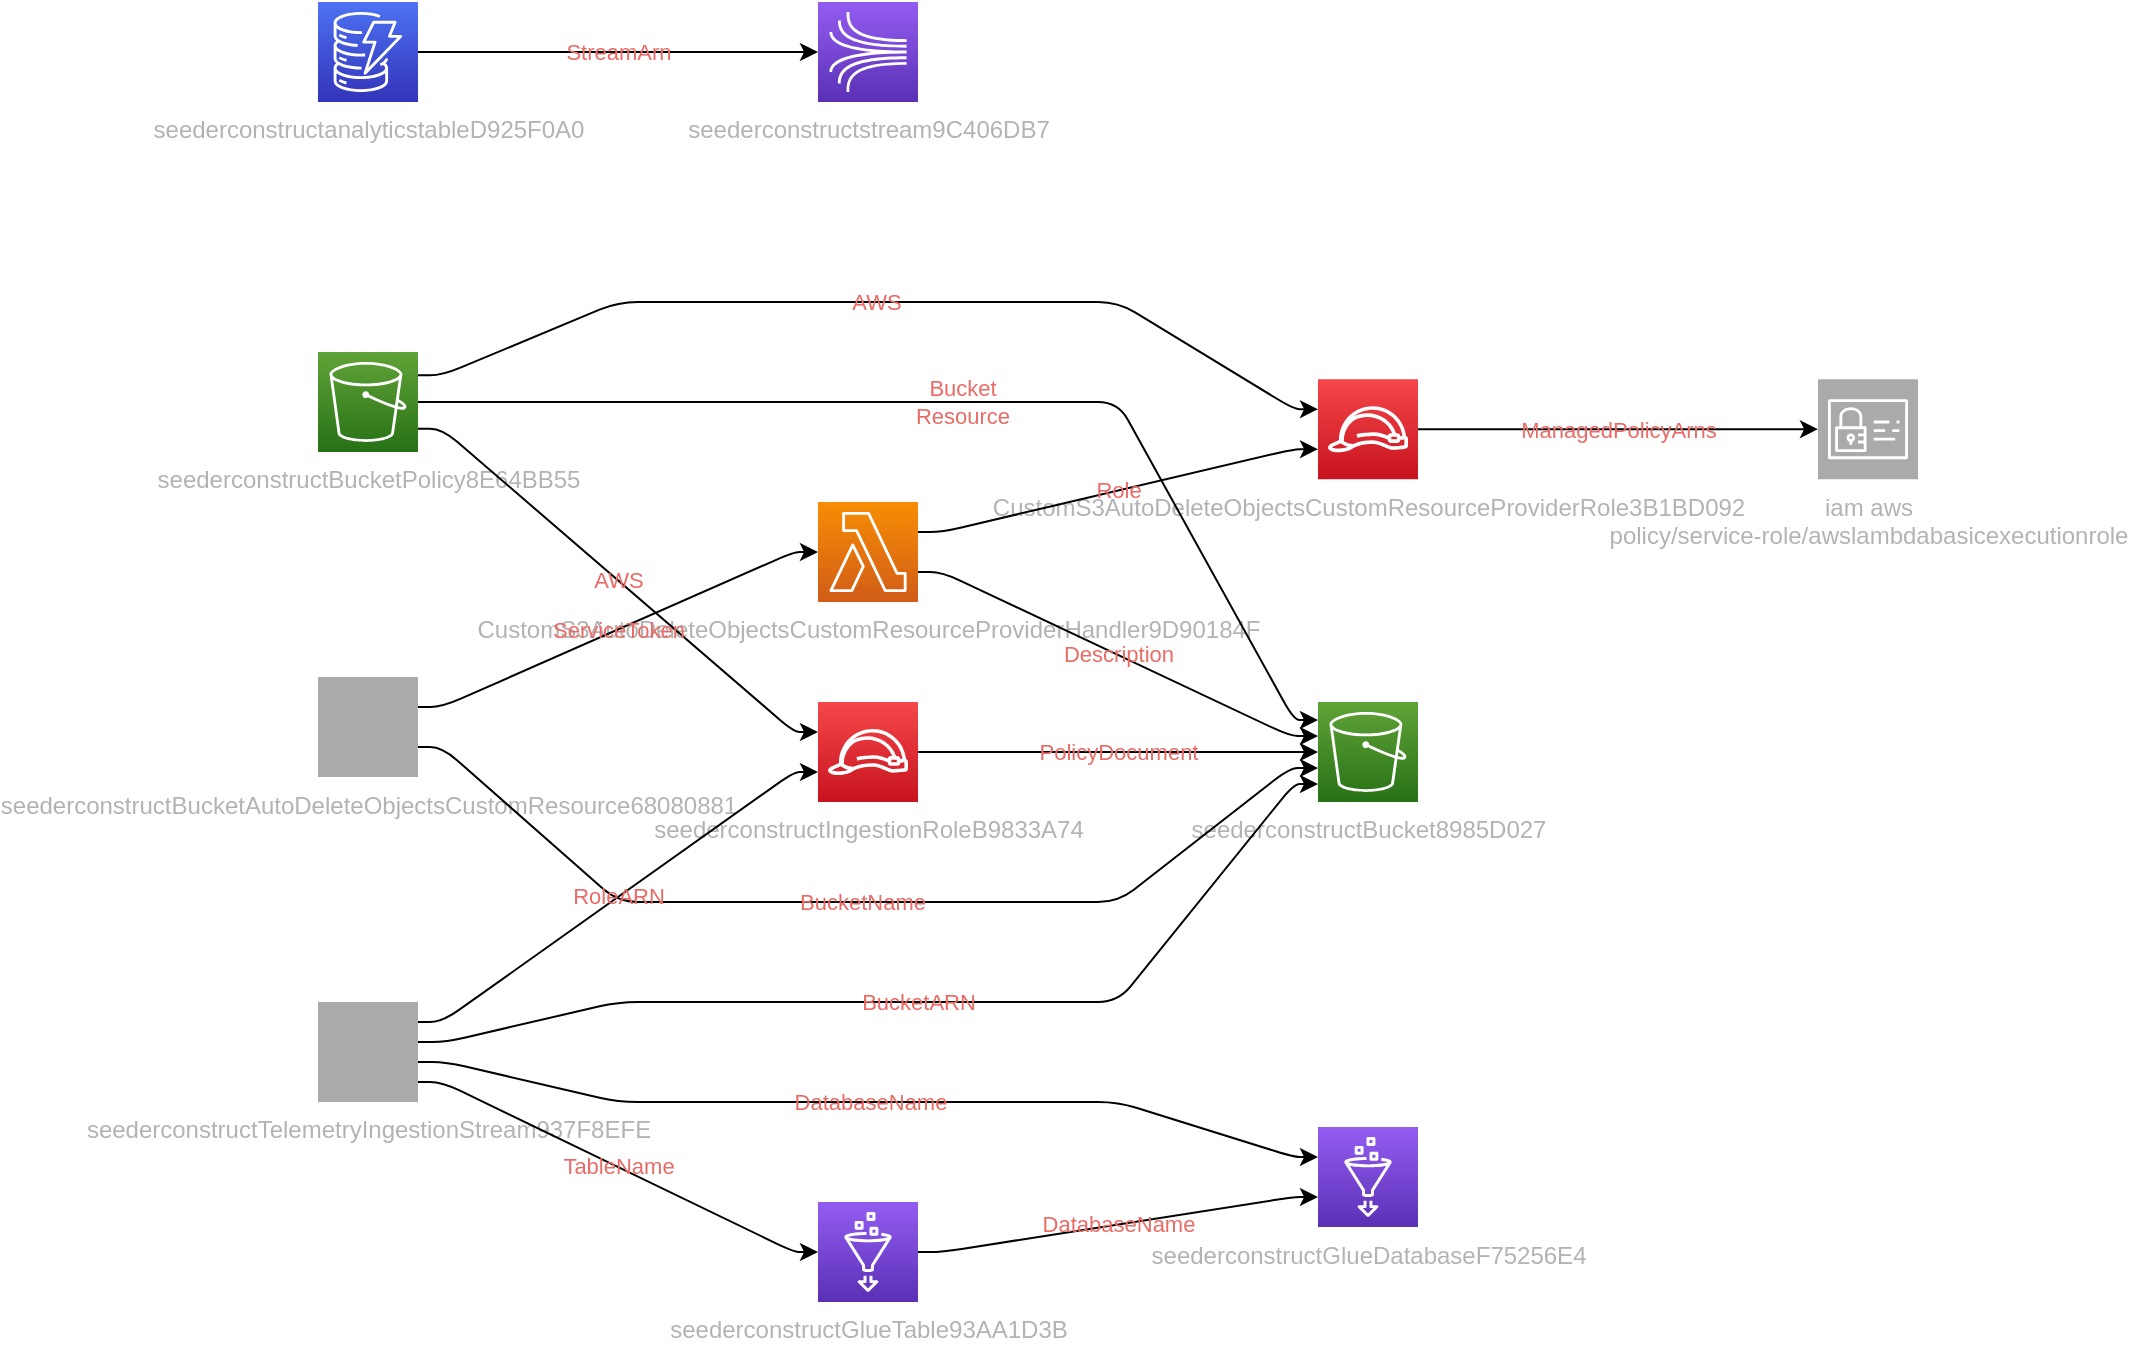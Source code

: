 <mxfile version="13.1.3" pages="2">
            <diagram id="diagramid" name="Diagram">
              <mxGraphModel><root><mxCell id="0"/><mxCell id="1" parent="0"/><mxCell id="2" value="seederconstructBucket8985D027" style="outlineConnect=0;fontColor=#B3B3B3;gradientColor=#60A337;gradientDirection=north;fillColor=#277116;strokeColor=#ffffff;dashed=0;verticalLabelPosition=bottom;verticalAlign=top;align=center;html=1;fontSize=12;fontStyle=0;aspect=fixed;shape=mxgraph.aws4.resourceIcon;resIcon=mxgraph.aws4.s3;" vertex="1" parent="1"><mxGeometry x="500" y="350" width="50" height="50" as="geometry"/></mxCell><mxCell id="3" value="seederconstructBucketPolicy8E64BB55" style="outlineConnect=0;fontColor=#B3B3B3;gradientColor=#60A337;gradientDirection=north;fillColor=#277116;strokeColor=#ffffff;dashed=0;verticalLabelPosition=bottom;verticalAlign=top;align=center;html=1;fontSize=12;fontStyle=0;aspect=fixed;shape=mxgraph.aws4.resourceIcon;resIcon=mxgraph.aws4.s3;" vertex="1" parent="1"><mxGeometry y="175" width="50" height="50" as="geometry"/></mxCell><mxCell id="4" value="seederconstructBucketAutoDeleteObjectsCustomResource68080881" style="outlineConnect=0;fontColor=#B3B3B3;gradientColor=#aaaaaa;gradientDirection=north;fillColor=#aaaaaa;strokeColor=#ffffff;dashed=0;verticalLabelPosition=bottom;verticalAlign=top;align=center;html=1;fontSize=12;fontStyle=0;aspect=fixed;shape=mxgraph.aws4.resourceIcon;resIcon=mxgraph.aws4.s3autodeleteobjects;" vertex="1" parent="1"><mxGeometry y="337.5" width="50" height="50" as="geometry"/></mxCell><mxCell id="5" value="seederconstructstream9C406DB7" style="outlineConnect=0;fontColor=#B3B3B3;gradientColor=#945DF2;gradientDirection=north;fillColor=#5A30B5;strokeColor=#ffffff;dashed=0;verticalLabelPosition=bottom;verticalAlign=top;align=center;html=1;fontSize=12;fontStyle=0;aspect=fixed;shape=mxgraph.aws4.resourceIcon;resIcon=mxgraph.aws4.kinesis;" vertex="1" parent="1"><mxGeometry x="250" width="50" height="50" as="geometry"/></mxCell><mxCell id="6" value="seederconstructanalyticstableD925F0A0" style="outlineConnect=0;fontColor=#B3B3B3;gradientColor=#4D72F3;gradientDirection=north;fillColor=#3334B9;strokeColor=#ffffff;dashed=0;verticalLabelPosition=bottom;verticalAlign=top;align=center;html=1;fontSize=12;fontStyle=0;aspect=fixed;shape=mxgraph.aws4.resourceIcon;resIcon=mxgraph.aws4.dynamodb;" vertex="1" parent="1"><mxGeometry width="50" height="50" as="geometry"/></mxCell><mxCell id="7" value="seederconstructGlueDatabaseF75256E4" style="outlineConnect=0;fontColor=#B3B3B3;gradientColor=#945DF2;gradientDirection=north;fillColor=#5A30B5;strokeColor=#ffffff;dashed=0;verticalLabelPosition=bottom;verticalAlign=top;align=center;html=1;fontSize=12;fontStyle=0;aspect=fixed;shape=mxgraph.aws4.resourceIcon;resIcon=mxgraph.aws4.glue;" vertex="1" parent="1"><mxGeometry x="500" y="562.5" width="50" height="50" as="geometry"/></mxCell><mxCell id="8" value="seederconstructGlueTable93AA1D3B" style="outlineConnect=0;fontColor=#B3B3B3;gradientColor=#945DF2;gradientDirection=north;fillColor=#5A30B5;strokeColor=#ffffff;dashed=0;verticalLabelPosition=bottom;verticalAlign=top;align=center;html=1;fontSize=12;fontStyle=0;aspect=fixed;shape=mxgraph.aws4.resourceIcon;resIcon=mxgraph.aws4.glue;" vertex="1" parent="1"><mxGeometry x="250" y="600" width="50" height="50" as="geometry"/></mxCell><mxCell id="9" value="seederconstructIngestionRoleB9833A74" style="outlineConnect=0;fontColor=#B3B3B3;gradientColor=#F54749;gradientDirection=north;fillColor=#C7131F;strokeColor=#ffffff;dashed=0;verticalLabelPosition=bottom;verticalAlign=top;align=center;html=1;fontSize=12;fontStyle=0;aspect=fixed;shape=mxgraph.aws4.resourceIcon;resIcon=mxgraph.aws4.role;" vertex="1" parent="1"><mxGeometry x="250" y="350" width="50" height="50" as="geometry"/></mxCell><mxCell id="10" value="seederconstructTelemetryIngestionStream937F8EFE" style="outlineConnect=0;fontColor=#B3B3B3;gradientColor=#aaaaaa;gradientDirection=north;fillColor=#aaaaaa;strokeColor=#ffffff;dashed=0;verticalLabelPosition=bottom;verticalAlign=top;align=center;html=1;fontSize=12;fontStyle=0;aspect=fixed;shape=mxgraph.aws4.resourceIcon;resIcon=mxgraph.aws4.kinesisfirehose;" vertex="1" parent="1"><mxGeometry y="500" width="50" height="50" as="geometry"/></mxCell><mxCell id="11" value="CustomS3AutoDeleteObjectsCustomResourceProviderRole3B1BD092" style="outlineConnect=0;fontColor=#B3B3B3;gradientColor=#F54749;gradientDirection=north;fillColor=#C7131F;strokeColor=#ffffff;dashed=0;verticalLabelPosition=bottom;verticalAlign=top;align=center;html=1;fontSize=12;fontStyle=0;aspect=fixed;shape=mxgraph.aws4.resourceIcon;resIcon=mxgraph.aws4.role;" vertex="1" parent="1"><mxGeometry x="500" y="188.58" width="50" height="50" as="geometry"/></mxCell><mxCell id="12" value="CustomS3AutoDeleteObjectsCustomResourceProviderHandler9D90184F" style="outlineConnect=0;fontColor=#B3B3B3;gradientColor=#F78E04;gradientDirection=north;fillColor=#D05C17;strokeColor=#ffffff;dashed=0;verticalLabelPosition=bottom;verticalAlign=top;align=center;html=1;fontSize=12;fontStyle=0;aspect=fixed;shape=mxgraph.aws4.resourceIcon;resIcon=mxgraph.aws4.lambda;" vertex="1" parent="1"><mxGeometry x="250" y="250" width="50" height="50" as="geometry"/></mxCell><mxCell id="13" value="iam  aws&#xA;policy/service-role/awslambdabasicexecutionrole" style="outlineConnect=0;fontColor=#B3B3B3;gradientColor=#aaaaaa;gradientDirection=north;fillColor=#aaaaaa;strokeColor=#ffffff;dashed=0;verticalLabelPosition=bottom;verticalAlign=top;align=center;html=1;fontSize=12;fontStyle=0;aspect=fixed;shape=mxgraph.aws4.resourceIcon;resIcon=mxgraph.aws4.identity_and_access_management;" vertex="1" parent="1"><mxGeometry x="750" y="188.58" width="50" height="50" as="geometry"/></mxCell><mxCell id="seederconstructBucket8985D027|seederconstructBucketPolicy8E64BB55" value="Bucket&#xA;Resource" style="edgeStyle=orthogonalEdgeStyle;rounded=1;orthogonalLoop=1;jettySize=auto;html=1;labelBackgroundColor=none;fontColor=#EA6B66;noEdgeStyle=1;orthogonal=1;" edge="1" parent="1" source="3" target="2"><mxGeometry relative="1" as="geometry"><Array as="points"><mxPoint x="64" y="200"/><mxPoint x="150" y="200"/><mxPoint x="400" y="200"/><mxPoint x="488" y="359"/></Array></mxGeometry></mxCell><mxCell id="CustomS3AutoDeleteObjectsCustomResourceProviderRole3B1BD092|seederconstructBucketPolicy8E64BB55" value="AWS" style="edgeStyle=orthogonalEdgeStyle;rounded=1;orthogonalLoop=1;jettySize=auto;html=1;labelBackgroundColor=none;fontColor=#EA6B66;noEdgeStyle=1;orthogonal=1;" edge="1" parent="1" source="3" target="11"><mxGeometry relative="1" as="geometry"><Array as="points"><mxPoint x="62" y="186.667"/><mxPoint x="150" y="150"/><mxPoint x="400" y="150"/><mxPoint x="488" y="203.58"/></Array></mxGeometry></mxCell><mxCell id="seederconstructIngestionRoleB9833A74|seederconstructBucketPolicy8E64BB55" value="AWS" style="edgeStyle=orthogonalEdgeStyle;rounded=1;orthogonalLoop=1;jettySize=auto;html=1;labelBackgroundColor=none;fontColor=#EA6B66;noEdgeStyle=1;orthogonal=1;" edge="1" parent="1" source="3" target="9"><mxGeometry relative="1" as="geometry"><Array as="points"><mxPoint x="62" y="213.333"/><mxPoint x="238" y="365"/></Array></mxGeometry></mxCell><mxCell id="seederconstructBucket8985D027|seederconstructBucketAutoDeleteObjectsCustomResource68080881" value="BucketName" style="edgeStyle=orthogonalEdgeStyle;rounded=1;orthogonalLoop=1;jettySize=auto;html=1;labelBackgroundColor=none;fontColor=#EA6B66;noEdgeStyle=1;orthogonal=1;" edge="1" parent="1" source="4" target="2"><mxGeometry relative="1" as="geometry"><Array as="points"><mxPoint x="62" y="372.5"/><mxPoint x="150" y="450"/><mxPoint x="400" y="450"/><mxPoint x="486" y="383"/></Array></mxGeometry></mxCell><mxCell id="CustomS3AutoDeleteObjectsCustomResourceProviderHandler9D90184F|seederconstructBucketAutoDeleteObjectsCustomResource68080881" value="ServiceToken" style="edgeStyle=orthogonalEdgeStyle;rounded=1;orthogonalLoop=1;jettySize=auto;html=1;labelBackgroundColor=none;fontColor=#EA6B66;noEdgeStyle=1;orthogonal=1;" edge="1" parent="1" source="4" target="12"><mxGeometry relative="1" as="geometry"><Array as="points"><mxPoint x="62" y="352.5"/><mxPoint x="238" y="275"/></Array></mxGeometry></mxCell><mxCell id="seederconstructstream9C406DB7|seederconstructanalyticstableD925F0A0" value="StreamArn" style="edgeStyle=orthogonalEdgeStyle;rounded=1;orthogonalLoop=1;jettySize=auto;html=1;labelBackgroundColor=none;fontColor=#EA6B66;noEdgeStyle=1;orthogonal=1;" edge="1" parent="1" source="6" target="5"><mxGeometry relative="1" as="geometry"><Array as="points"><mxPoint x="62" y="25"/><mxPoint x="238" y="25"/></Array></mxGeometry></mxCell><mxCell id="seederconstructGlueDatabaseF75256E4|seederconstructGlueTable93AA1D3B" value="DatabaseName" style="edgeStyle=orthogonalEdgeStyle;rounded=1;orthogonalLoop=1;jettySize=auto;html=1;labelBackgroundColor=none;fontColor=#EA6B66;noEdgeStyle=1;orthogonal=1;" edge="1" parent="1" source="8" target="7"><mxGeometry relative="1" as="geometry"><Array as="points"><mxPoint x="312" y="625"/><mxPoint x="488" y="597.5"/></Array></mxGeometry></mxCell><mxCell id="seederconstructBucket8985D027|seederconstructIngestionRoleB9833A74" value="PolicyDocument" style="edgeStyle=orthogonalEdgeStyle;rounded=1;orthogonalLoop=1;jettySize=auto;html=1;labelBackgroundColor=none;fontColor=#EA6B66;noEdgeStyle=1;orthogonal=1;" edge="1" parent="1" source="9" target="2"><mxGeometry relative="1" as="geometry"><Array as="points"><mxPoint x="312" y="375"/><mxPoint x="484" y="375"/></Array></mxGeometry></mxCell><mxCell id="seederconstructGlueDatabaseF75256E4|seederconstructTelemetryIngestionStream937F8EFE" value="DatabaseName" style="edgeStyle=orthogonalEdgeStyle;rounded=1;orthogonalLoop=1;jettySize=auto;html=1;labelBackgroundColor=none;fontColor=#EA6B66;noEdgeStyle=1;orthogonal=1;" edge="1" parent="1" source="10" target="7"><mxGeometry relative="1" as="geometry"><Array as="points"><mxPoint x="64" y="530"/><mxPoint x="150" y="550"/><mxPoint x="400" y="550"/><mxPoint x="488" y="577.5"/></Array></mxGeometry></mxCell><mxCell id="seederconstructGlueTable93AA1D3B|seederconstructTelemetryIngestionStream937F8EFE" value="TableName" style="edgeStyle=orthogonalEdgeStyle;rounded=1;orthogonalLoop=1;jettySize=auto;html=1;labelBackgroundColor=none;fontColor=#EA6B66;noEdgeStyle=1;orthogonal=1;" edge="1" parent="1" source="10" target="8"><mxGeometry relative="1" as="geometry"><Array as="points"><mxPoint x="62" y="540"/><mxPoint x="238" y="625"/></Array></mxGeometry></mxCell><mxCell id="seederconstructBucket8985D027|seederconstructTelemetryIngestionStream937F8EFE" value="BucketARN" style="edgeStyle=orthogonalEdgeStyle;rounded=1;orthogonalLoop=1;jettySize=auto;html=1;labelBackgroundColor=none;fontColor=#EA6B66;noEdgeStyle=1;orthogonal=1;" edge="1" parent="1" source="10" target="2"><mxGeometry relative="1" as="geometry"><Array as="points"><mxPoint x="64" y="520"/><mxPoint x="150" y="500"/><mxPoint x="400" y="500"/><mxPoint x="488" y="391"/></Array></mxGeometry></mxCell><mxCell id="seederconstructIngestionRoleB9833A74|seederconstructTelemetryIngestionStream937F8EFE" value="RoleARN" style="edgeStyle=orthogonalEdgeStyle;rounded=1;orthogonalLoop=1;jettySize=auto;html=1;labelBackgroundColor=none;fontColor=#EA6B66;noEdgeStyle=1;orthogonal=1;" edge="1" parent="1" source="10" target="9"><mxGeometry relative="1" as="geometry"><Array as="points"><mxPoint x="62" y="510"/><mxPoint x="238" y="385"/></Array></mxGeometry></mxCell><mxCell id="iam  aws&#xA;policy/service-role/awslambdabasicexecutionrole|CustomS3AutoDeleteObjectsCustomResourceProviderRole3B1BD092" value="ManagedPolicyArns" style="edgeStyle=orthogonalEdgeStyle;rounded=1;orthogonalLoop=1;jettySize=auto;html=1;labelBackgroundColor=none;fontColor=#EA6B66;noEdgeStyle=1;orthogonal=1;" edge="1" parent="1" source="11" target="13"><mxGeometry relative="1" as="geometry"><Array as="points"><mxPoint x="562" y="213.58"/><mxPoint x="738" y="213.58"/></Array></mxGeometry></mxCell><mxCell id="seederconstructBucket8985D027|CustomS3AutoDeleteObjectsCustomResourceProviderHandler9D90184F" value="Description" style="edgeStyle=orthogonalEdgeStyle;rounded=1;orthogonalLoop=1;jettySize=auto;html=1;labelBackgroundColor=none;fontColor=#EA6B66;noEdgeStyle=1;orthogonal=1;" edge="1" parent="1" source="12" target="2"><mxGeometry relative="1" as="geometry"><Array as="points"><mxPoint x="312" y="285"/><mxPoint x="486" y="367"/></Array></mxGeometry></mxCell><mxCell id="CustomS3AutoDeleteObjectsCustomResourceProviderRole3B1BD092|CustomS3AutoDeleteObjectsCustomResourceProviderHandler9D90184F" value="Role" style="edgeStyle=orthogonalEdgeStyle;rounded=1;orthogonalLoop=1;jettySize=auto;html=1;labelBackgroundColor=none;fontColor=#EA6B66;noEdgeStyle=1;orthogonal=1;" edge="1" parent="1" source="12" target="11"><mxGeometry relative="1" as="geometry"><Array as="points"><mxPoint x="312" y="265"/><mxPoint x="488" y="223.58"/></Array></mxGeometry></mxCell></root></mxGraphModel>
            </diagram>
          </mxfile>